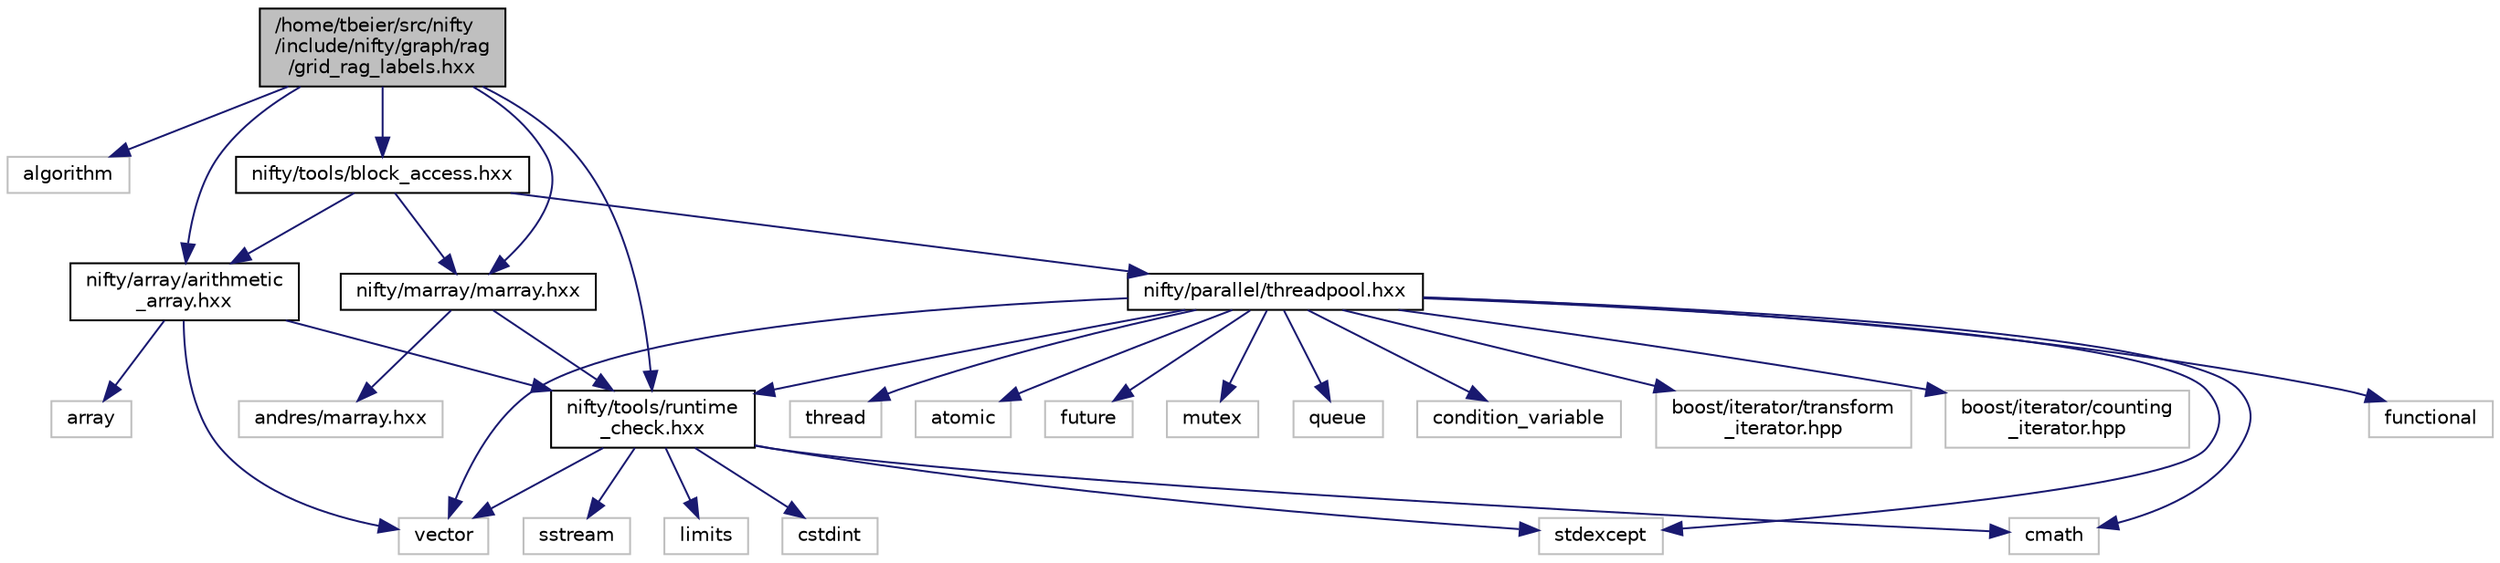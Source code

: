 digraph "/home/tbeier/src/nifty/include/nifty/graph/rag/grid_rag_labels.hxx"
{
  edge [fontname="Helvetica",fontsize="10",labelfontname="Helvetica",labelfontsize="10"];
  node [fontname="Helvetica",fontsize="10",shape=record];
  Node1 [label="/home/tbeier/src/nifty\l/include/nifty/graph/rag\l/grid_rag_labels.hxx",height=0.2,width=0.4,color="black", fillcolor="grey75", style="filled", fontcolor="black"];
  Node1 -> Node2 [color="midnightblue",fontsize="10",style="solid"];
  Node2 [label="algorithm",height=0.2,width=0.4,color="grey75", fillcolor="white", style="filled"];
  Node1 -> Node3 [color="midnightblue",fontsize="10",style="solid"];
  Node3 [label="nifty/array/arithmetic\l_array.hxx",height=0.2,width=0.4,color="black", fillcolor="white", style="filled",URL="$arithmetic__array_8hxx.html"];
  Node3 -> Node4 [color="midnightblue",fontsize="10",style="solid"];
  Node4 [label="array",height=0.2,width=0.4,color="grey75", fillcolor="white", style="filled"];
  Node3 -> Node5 [color="midnightblue",fontsize="10",style="solid"];
  Node5 [label="vector",height=0.2,width=0.4,color="grey75", fillcolor="white", style="filled"];
  Node3 -> Node6 [color="midnightblue",fontsize="10",style="solid"];
  Node6 [label="nifty/tools/runtime\l_check.hxx",height=0.2,width=0.4,color="black", fillcolor="white", style="filled",URL="$runtime__check_8hxx.html"];
  Node6 -> Node7 [color="midnightblue",fontsize="10",style="solid"];
  Node7 [label="cstdint",height=0.2,width=0.4,color="grey75", fillcolor="white", style="filled"];
  Node6 -> Node8 [color="midnightblue",fontsize="10",style="solid"];
  Node8 [label="stdexcept",height=0.2,width=0.4,color="grey75", fillcolor="white", style="filled"];
  Node6 -> Node9 [color="midnightblue",fontsize="10",style="solid"];
  Node9 [label="sstream",height=0.2,width=0.4,color="grey75", fillcolor="white", style="filled"];
  Node6 -> Node5 [color="midnightblue",fontsize="10",style="solid"];
  Node6 -> Node10 [color="midnightblue",fontsize="10",style="solid"];
  Node10 [label="limits",height=0.2,width=0.4,color="grey75", fillcolor="white", style="filled"];
  Node6 -> Node11 [color="midnightblue",fontsize="10",style="solid"];
  Node11 [label="cmath",height=0.2,width=0.4,color="grey75", fillcolor="white", style="filled"];
  Node1 -> Node12 [color="midnightblue",fontsize="10",style="solid"];
  Node12 [label="nifty/marray/marray.hxx",height=0.2,width=0.4,color="black", fillcolor="white", style="filled",URL="$marray_8hxx.html"];
  Node12 -> Node13 [color="midnightblue",fontsize="10",style="solid"];
  Node13 [label="andres/marray.hxx",height=0.2,width=0.4,color="grey75", fillcolor="white", style="filled"];
  Node12 -> Node6 [color="midnightblue",fontsize="10",style="solid"];
  Node1 -> Node6 [color="midnightblue",fontsize="10",style="solid"];
  Node1 -> Node14 [color="midnightblue",fontsize="10",style="solid"];
  Node14 [label="nifty/tools/block_access.hxx",height=0.2,width=0.4,color="black", fillcolor="white", style="filled",URL="$block__access_8hxx.html"];
  Node14 -> Node12 [color="midnightblue",fontsize="10",style="solid"];
  Node14 -> Node3 [color="midnightblue",fontsize="10",style="solid"];
  Node14 -> Node15 [color="midnightblue",fontsize="10",style="solid"];
  Node15 [label="nifty/parallel/threadpool.hxx",height=0.2,width=0.4,color="black", fillcolor="white", style="filled",URL="$threadpool_8hxx.html"];
  Node15 -> Node16 [color="midnightblue",fontsize="10",style="solid"];
  Node16 [label="functional",height=0.2,width=0.4,color="grey75", fillcolor="white", style="filled"];
  Node15 -> Node17 [color="midnightblue",fontsize="10",style="solid"];
  Node17 [label="thread",height=0.2,width=0.4,color="grey75", fillcolor="white", style="filled"];
  Node15 -> Node18 [color="midnightblue",fontsize="10",style="solid"];
  Node18 [label="atomic",height=0.2,width=0.4,color="grey75", fillcolor="white", style="filled"];
  Node15 -> Node5 [color="midnightblue",fontsize="10",style="solid"];
  Node15 -> Node19 [color="midnightblue",fontsize="10",style="solid"];
  Node19 [label="future",height=0.2,width=0.4,color="grey75", fillcolor="white", style="filled"];
  Node15 -> Node20 [color="midnightblue",fontsize="10",style="solid"];
  Node20 [label="mutex",height=0.2,width=0.4,color="grey75", fillcolor="white", style="filled"];
  Node15 -> Node21 [color="midnightblue",fontsize="10",style="solid"];
  Node21 [label="queue",height=0.2,width=0.4,color="grey75", fillcolor="white", style="filled"];
  Node15 -> Node22 [color="midnightblue",fontsize="10",style="solid"];
  Node22 [label="condition_variable",height=0.2,width=0.4,color="grey75", fillcolor="white", style="filled"];
  Node15 -> Node8 [color="midnightblue",fontsize="10",style="solid"];
  Node15 -> Node11 [color="midnightblue",fontsize="10",style="solid"];
  Node15 -> Node23 [color="midnightblue",fontsize="10",style="solid"];
  Node23 [label="boost/iterator/transform\l_iterator.hpp",height=0.2,width=0.4,color="grey75", fillcolor="white", style="filled"];
  Node15 -> Node24 [color="midnightblue",fontsize="10",style="solid"];
  Node24 [label="boost/iterator/counting\l_iterator.hpp",height=0.2,width=0.4,color="grey75", fillcolor="white", style="filled"];
  Node15 -> Node6 [color="midnightblue",fontsize="10",style="solid"];
}
